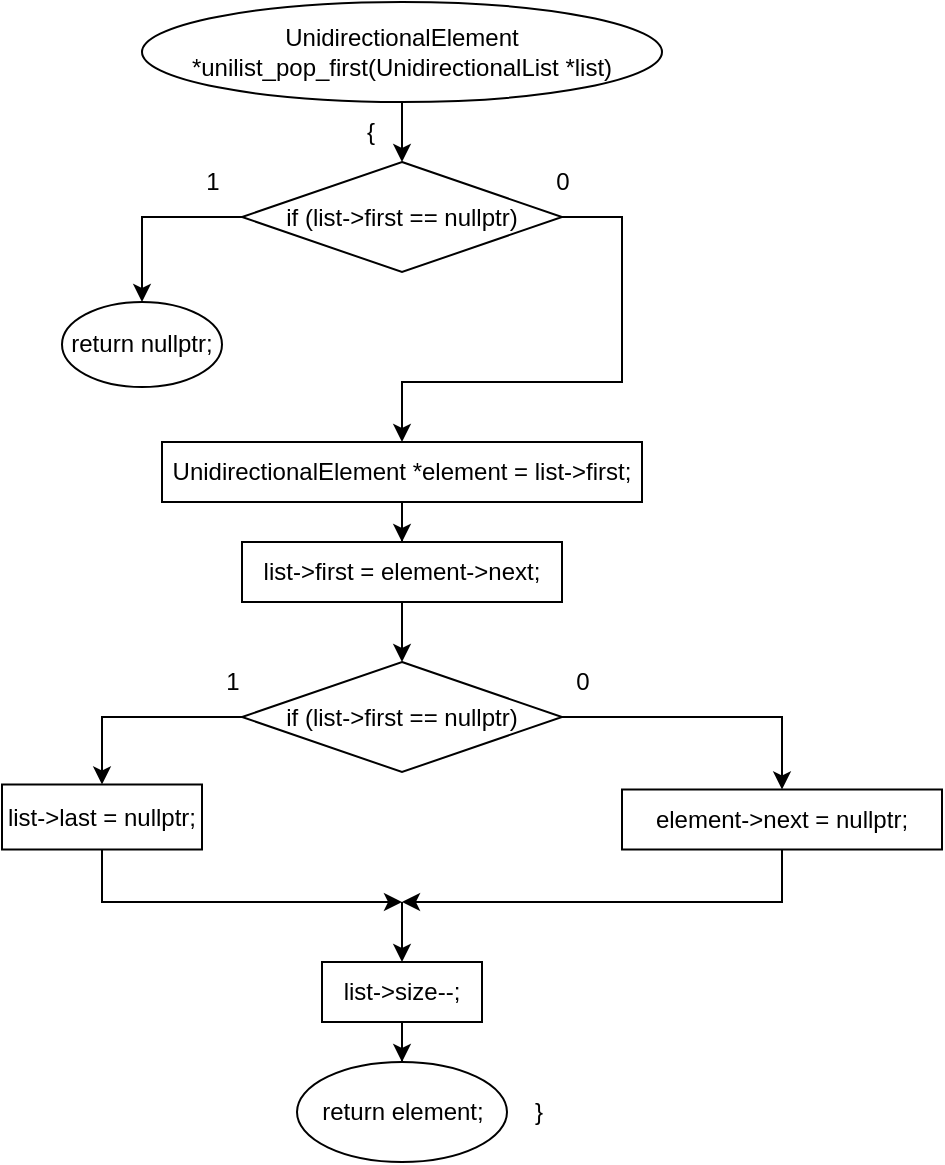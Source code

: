 <mxfile version="20.8.16" type="device"><diagram name="Страница 1" id="IiBFpOS3ECtmc9hwHYhw"><mxGraphModel dx="1036" dy="614" grid="1" gridSize="10" guides="1" tooltips="1" connect="1" arrows="1" fold="1" page="1" pageScale="1" pageWidth="827" pageHeight="1169" math="0" shadow="0"><root><mxCell id="0"/><mxCell id="1" parent="0"/><mxCell id="Lu-EvBs1yddx05R8vIeE-3" value="" style="edgeStyle=orthogonalEdgeStyle;rounded=0;orthogonalLoop=1;jettySize=auto;html=1;" parent="1" source="Lu-EvBs1yddx05R8vIeE-1" target="Lu-EvBs1yddx05R8vIeE-2" edge="1"><mxGeometry relative="1" as="geometry"/></mxCell><mxCell id="Lu-EvBs1yddx05R8vIeE-1" value="UnidirectionalElement *unilist_pop_first(UnidirectionalList *list)" style="ellipse;whiteSpace=wrap;html=1;" parent="1" vertex="1"><mxGeometry x="300" y="30" width="260" height="50" as="geometry"/></mxCell><mxCell id="Lu-EvBs1yddx05R8vIeE-6" value="" style="edgeStyle=orthogonalEdgeStyle;rounded=0;orthogonalLoop=1;jettySize=auto;html=1;" parent="1" source="Lu-EvBs1yddx05R8vIeE-2" target="Lu-EvBs1yddx05R8vIeE-5" edge="1"><mxGeometry relative="1" as="geometry"/></mxCell><mxCell id="Lu-EvBs1yddx05R8vIeE-10" style="edgeStyle=orthogonalEdgeStyle;rounded=0;orthogonalLoop=1;jettySize=auto;html=1;entryX=0.5;entryY=0;entryDx=0;entryDy=0;" parent="1" source="Lu-EvBs1yddx05R8vIeE-2" target="Lu-EvBs1yddx05R8vIeE-9" edge="1"><mxGeometry relative="1" as="geometry"><Array as="points"><mxPoint x="540" y="138"/><mxPoint x="540" y="220"/><mxPoint x="430" y="220"/></Array></mxGeometry></mxCell><mxCell id="Lu-EvBs1yddx05R8vIeE-2" value="if (list-&amp;gt;first == nullptr)" style="rhombus;whiteSpace=wrap;html=1;" parent="1" vertex="1"><mxGeometry x="350" y="110" width="160" height="55" as="geometry"/></mxCell><mxCell id="Lu-EvBs1yddx05R8vIeE-4" value="{" style="text;html=1;align=center;verticalAlign=middle;resizable=0;points=[];autosize=1;strokeColor=none;fillColor=none;" parent="1" vertex="1"><mxGeometry x="399" y="80" width="30" height="30" as="geometry"/></mxCell><mxCell id="Lu-EvBs1yddx05R8vIeE-5" value="return nullptr;" style="ellipse;whiteSpace=wrap;html=1;" parent="1" vertex="1"><mxGeometry x="260" y="180" width="80" height="42.5" as="geometry"/></mxCell><mxCell id="Lu-EvBs1yddx05R8vIeE-8" value="1" style="text;html=1;align=center;verticalAlign=middle;resizable=0;points=[];autosize=1;strokeColor=none;fillColor=none;" parent="1" vertex="1"><mxGeometry x="320" y="105" width="30" height="30" as="geometry"/></mxCell><mxCell id="Lu-EvBs1yddx05R8vIeE-13" value="" style="edgeStyle=orthogonalEdgeStyle;rounded=0;orthogonalLoop=1;jettySize=auto;html=1;" parent="1" source="Lu-EvBs1yddx05R8vIeE-9" target="Lu-EvBs1yddx05R8vIeE-12" edge="1"><mxGeometry relative="1" as="geometry"/></mxCell><mxCell id="Lu-EvBs1yddx05R8vIeE-9" value="UnidirectionalElement *element = list-&amp;gt;first;" style="whiteSpace=wrap;html=1;" parent="1" vertex="1"><mxGeometry x="310" y="250" width="240" height="30" as="geometry"/></mxCell><mxCell id="Lu-EvBs1yddx05R8vIeE-11" value="0" style="text;html=1;align=center;verticalAlign=middle;resizable=0;points=[];autosize=1;strokeColor=none;fillColor=none;" parent="1" vertex="1"><mxGeometry x="495" y="105" width="30" height="30" as="geometry"/></mxCell><mxCell id="Lu-EvBs1yddx05R8vIeE-15" value="" style="edgeStyle=orthogonalEdgeStyle;rounded=0;orthogonalLoop=1;jettySize=auto;html=1;" parent="1" source="Lu-EvBs1yddx05R8vIeE-12" target="Lu-EvBs1yddx05R8vIeE-14" edge="1"><mxGeometry relative="1" as="geometry"/></mxCell><mxCell id="Lu-EvBs1yddx05R8vIeE-12" value="list-&amp;gt;first = element-&amp;gt;next;" style="whiteSpace=wrap;html=1;" parent="1" vertex="1"><mxGeometry x="350" y="300" width="160" height="30" as="geometry"/></mxCell><mxCell id="Lu-EvBs1yddx05R8vIeE-17" value="" style="edgeStyle=orthogonalEdgeStyle;rounded=0;orthogonalLoop=1;jettySize=auto;html=1;" parent="1" source="Lu-EvBs1yddx05R8vIeE-14" target="Lu-EvBs1yddx05R8vIeE-16" edge="1"><mxGeometry relative="1" as="geometry"/></mxCell><mxCell id="Lu-EvBs1yddx05R8vIeE-19" value="" style="edgeStyle=orthogonalEdgeStyle;rounded=0;orthogonalLoop=1;jettySize=auto;html=1;entryX=0.5;entryY=0;entryDx=0;entryDy=0;" parent="1" source="Lu-EvBs1yddx05R8vIeE-14" target="Lu-EvBs1yddx05R8vIeE-20" edge="1"><mxGeometry relative="1" as="geometry"><mxPoint x="620" y="421.25" as="targetPoint"/></mxGeometry></mxCell><mxCell id="Lu-EvBs1yddx05R8vIeE-14" value="if (list-&amp;gt;first == nullptr)" style="rhombus;whiteSpace=wrap;html=1;" parent="1" vertex="1"><mxGeometry x="350" y="360" width="160" height="55" as="geometry"/></mxCell><mxCell id="Lu-EvBs1yddx05R8vIeE-24" style="edgeStyle=orthogonalEdgeStyle;rounded=0;orthogonalLoop=1;jettySize=auto;html=1;" parent="1" source="Lu-EvBs1yddx05R8vIeE-16" edge="1"><mxGeometry relative="1" as="geometry"><mxPoint x="430" y="480" as="targetPoint"/><Array as="points"><mxPoint x="280" y="480"/><mxPoint x="430" y="480"/></Array></mxGeometry></mxCell><mxCell id="Lu-EvBs1yddx05R8vIeE-16" value="list-&amp;gt;last = nullptr;" style="whiteSpace=wrap;html=1;" parent="1" vertex="1"><mxGeometry x="230" y="421.25" width="100" height="32.5" as="geometry"/></mxCell><mxCell id="Lu-EvBs1yddx05R8vIeE-23" style="edgeStyle=orthogonalEdgeStyle;rounded=0;orthogonalLoop=1;jettySize=auto;html=1;" parent="1" source="Lu-EvBs1yddx05R8vIeE-20" edge="1"><mxGeometry relative="1" as="geometry"><mxPoint x="430" y="480" as="targetPoint"/><Array as="points"><mxPoint x="620" y="480"/><mxPoint x="430" y="480"/></Array></mxGeometry></mxCell><mxCell id="Lu-EvBs1yddx05R8vIeE-20" value="element-&amp;gt;next = nullptr;" style="whiteSpace=wrap;html=1;" parent="1" vertex="1"><mxGeometry x="540" y="423.75" width="160" height="30" as="geometry"/></mxCell><mxCell id="Lu-EvBs1yddx05R8vIeE-27" value="" style="edgeStyle=orthogonalEdgeStyle;rounded=0;orthogonalLoop=1;jettySize=auto;html=1;" parent="1" source="Lu-EvBs1yddx05R8vIeE-22" target="Lu-EvBs1yddx05R8vIeE-26" edge="1"><mxGeometry relative="1" as="geometry"/></mxCell><mxCell id="Lu-EvBs1yddx05R8vIeE-22" value="list-&amp;gt;size--;" style="whiteSpace=wrap;html=1;" parent="1" vertex="1"><mxGeometry x="390" y="510" width="80" height="30" as="geometry"/></mxCell><mxCell id="Lu-EvBs1yddx05R8vIeE-25" value="" style="endArrow=classic;html=1;rounded=0;" parent="1" target="Lu-EvBs1yddx05R8vIeE-22" edge="1"><mxGeometry width="50" height="50" relative="1" as="geometry"><mxPoint x="430" y="480" as="sourcePoint"/><mxPoint x="440" y="390" as="targetPoint"/></mxGeometry></mxCell><mxCell id="Lu-EvBs1yddx05R8vIeE-26" value="return element;" style="ellipse;whiteSpace=wrap;html=1;" parent="1" vertex="1"><mxGeometry x="377.5" y="560" width="105" height="50" as="geometry"/></mxCell><mxCell id="Lu-EvBs1yddx05R8vIeE-28" value="}" style="text;html=1;align=center;verticalAlign=middle;resizable=0;points=[];autosize=1;strokeColor=none;fillColor=none;" parent="1" vertex="1"><mxGeometry x="482.5" y="570" width="30" height="30" as="geometry"/></mxCell><mxCell id="Lu-EvBs1yddx05R8vIeE-32" value="0" style="text;html=1;align=center;verticalAlign=middle;resizable=0;points=[];autosize=1;strokeColor=none;fillColor=none;" parent="1" vertex="1"><mxGeometry x="505" y="355" width="30" height="30" as="geometry"/></mxCell><mxCell id="Lu-EvBs1yddx05R8vIeE-33" value="1" style="text;html=1;align=center;verticalAlign=middle;resizable=0;points=[];autosize=1;strokeColor=none;fillColor=none;" parent="1" vertex="1"><mxGeometry x="330" y="355" width="30" height="30" as="geometry"/></mxCell></root></mxGraphModel></diagram></mxfile>